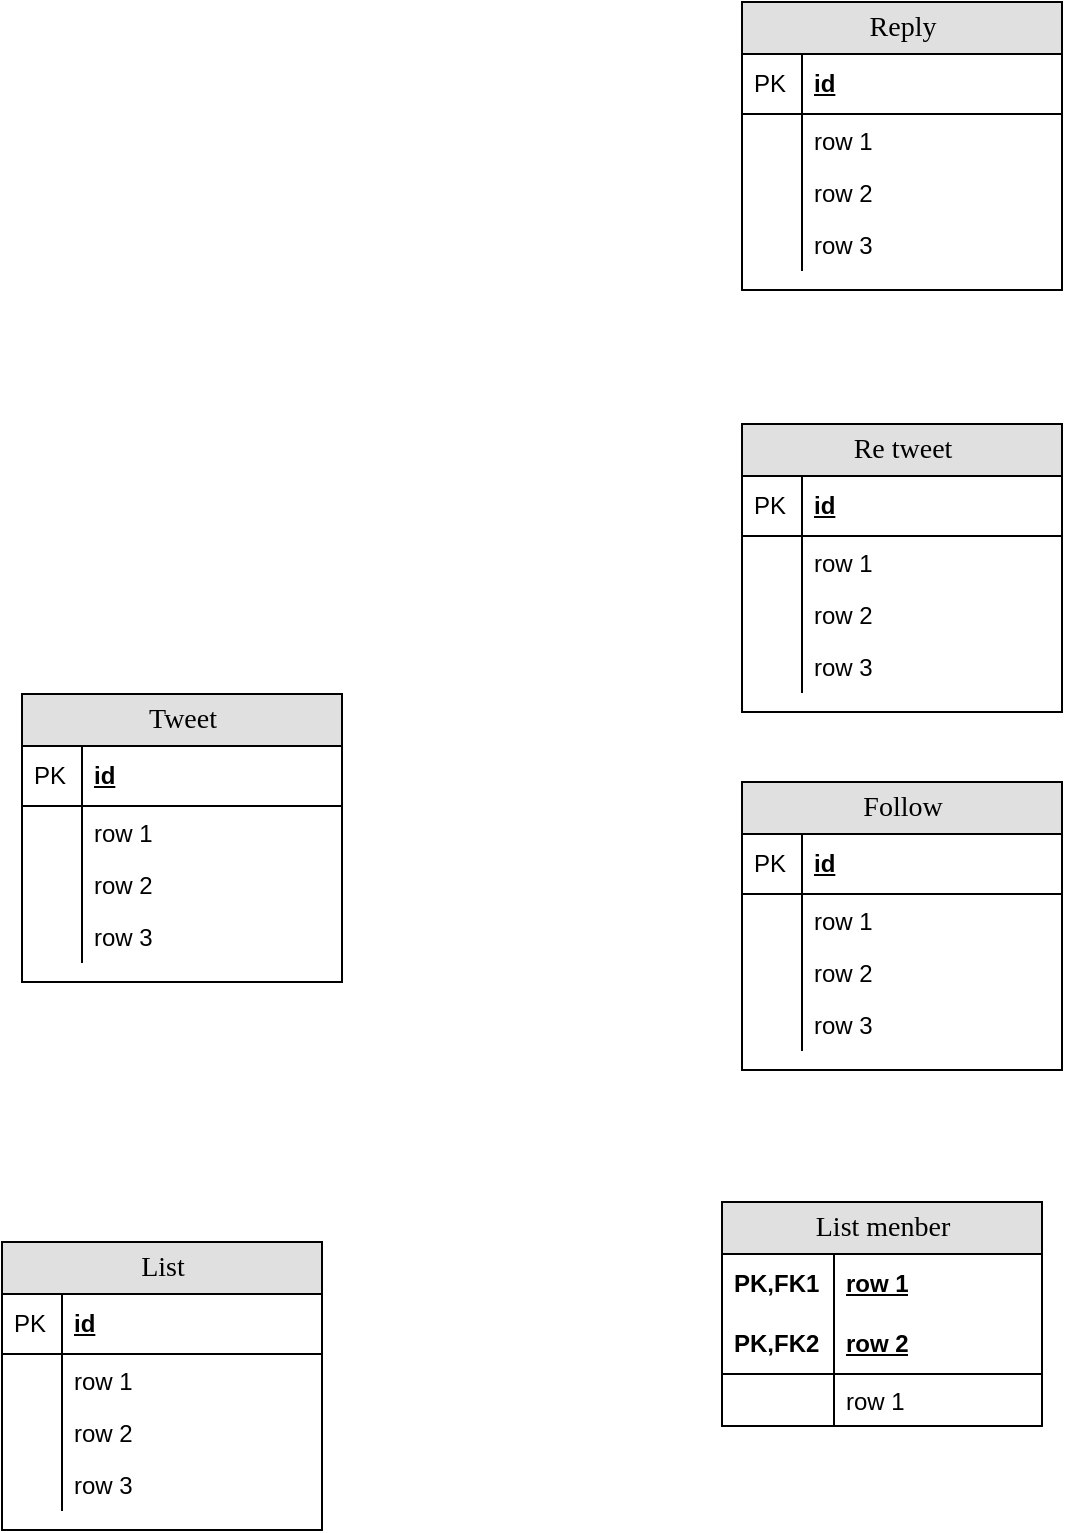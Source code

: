 <mxfile version="20.2.7" type="github">
  <diagram name="Page-1" id="e56a1550-8fbb-45ad-956c-1786394a9013">
    <mxGraphModel dx="419" dy="738" grid="1" gridSize="10" guides="1" tooltips="1" connect="1" arrows="1" fold="1" page="1" pageScale="1" pageWidth="1100" pageHeight="850" background="none" math="0" shadow="0">
      <root>
        <mxCell id="0" />
        <mxCell id="1" parent="0" />
        <mxCell id="2e49270ec7c68f3f-30" value="Tweet" style="swimlane;html=1;fontStyle=0;childLayout=stackLayout;horizontal=1;startSize=26;fillColor=#e0e0e0;horizontalStack=0;resizeParent=1;resizeLast=0;collapsible=1;marginBottom=0;swimlaneFillColor=#ffffff;align=center;rounded=0;shadow=0;comic=0;labelBackgroundColor=none;strokeWidth=1;fontFamily=Verdana;fontSize=14" parent="1" vertex="1">
          <mxGeometry x="500" y="416" width="160" height="144" as="geometry" />
        </mxCell>
        <mxCell id="2e49270ec7c68f3f-31" value="id" style="shape=partialRectangle;top=0;left=0;right=0;bottom=1;html=1;align=left;verticalAlign=middle;fillColor=none;spacingLeft=34;spacingRight=4;whiteSpace=wrap;overflow=hidden;rotatable=0;points=[[0,0.5],[1,0.5]];portConstraint=eastwest;dropTarget=0;fontStyle=5;" parent="2e49270ec7c68f3f-30" vertex="1">
          <mxGeometry y="26" width="160" height="30" as="geometry" />
        </mxCell>
        <mxCell id="2e49270ec7c68f3f-32" value="PK" style="shape=partialRectangle;top=0;left=0;bottom=0;html=1;fillColor=none;align=left;verticalAlign=middle;spacingLeft=4;spacingRight=4;whiteSpace=wrap;overflow=hidden;rotatable=0;points=[];portConstraint=eastwest;part=1;" parent="2e49270ec7c68f3f-31" vertex="1" connectable="0">
          <mxGeometry width="30" height="30" as="geometry" />
        </mxCell>
        <mxCell id="2e49270ec7c68f3f-33" value="row 1" style="shape=partialRectangle;top=0;left=0;right=0;bottom=0;html=1;align=left;verticalAlign=top;fillColor=none;spacingLeft=34;spacingRight=4;whiteSpace=wrap;overflow=hidden;rotatable=0;points=[[0,0.5],[1,0.5]];portConstraint=eastwest;dropTarget=0;" parent="2e49270ec7c68f3f-30" vertex="1">
          <mxGeometry y="56" width="160" height="26" as="geometry" />
        </mxCell>
        <mxCell id="2e49270ec7c68f3f-34" value="" style="shape=partialRectangle;top=0;left=0;bottom=0;html=1;fillColor=none;align=left;verticalAlign=top;spacingLeft=4;spacingRight=4;whiteSpace=wrap;overflow=hidden;rotatable=0;points=[];portConstraint=eastwest;part=1;" parent="2e49270ec7c68f3f-33" vertex="1" connectable="0">
          <mxGeometry width="30" height="26" as="geometry" />
        </mxCell>
        <mxCell id="2e49270ec7c68f3f-35" value="row 2" style="shape=partialRectangle;top=0;left=0;right=0;bottom=0;html=1;align=left;verticalAlign=top;fillColor=none;spacingLeft=34;spacingRight=4;whiteSpace=wrap;overflow=hidden;rotatable=0;points=[[0,0.5],[1,0.5]];portConstraint=eastwest;dropTarget=0;" parent="2e49270ec7c68f3f-30" vertex="1">
          <mxGeometry y="82" width="160" height="26" as="geometry" />
        </mxCell>
        <mxCell id="2e49270ec7c68f3f-36" value="" style="shape=partialRectangle;top=0;left=0;bottom=0;html=1;fillColor=none;align=left;verticalAlign=top;spacingLeft=4;spacingRight=4;whiteSpace=wrap;overflow=hidden;rotatable=0;points=[];portConstraint=eastwest;part=1;" parent="2e49270ec7c68f3f-35" vertex="1" connectable="0">
          <mxGeometry width="30" height="26" as="geometry" />
        </mxCell>
        <mxCell id="2e49270ec7c68f3f-37" value="row 3" style="shape=partialRectangle;top=0;left=0;right=0;bottom=0;html=1;align=left;verticalAlign=top;fillColor=none;spacingLeft=34;spacingRight=4;whiteSpace=wrap;overflow=hidden;rotatable=0;points=[[0,0.5],[1,0.5]];portConstraint=eastwest;dropTarget=0;" parent="2e49270ec7c68f3f-30" vertex="1">
          <mxGeometry y="108" width="160" height="26" as="geometry" />
        </mxCell>
        <mxCell id="2e49270ec7c68f3f-38" value="" style="shape=partialRectangle;top=0;left=0;bottom=0;html=1;fillColor=none;align=left;verticalAlign=top;spacingLeft=4;spacingRight=4;whiteSpace=wrap;overflow=hidden;rotatable=0;points=[];portConstraint=eastwest;part=1;" parent="2e49270ec7c68f3f-37" vertex="1" connectable="0">
          <mxGeometry width="30" height="26" as="geometry" />
        </mxCell>
        <mxCell id="2e49270ec7c68f3f-71" value="List menber" style="swimlane;html=1;fontStyle=0;childLayout=stackLayout;horizontal=1;startSize=26;fillColor=#e0e0e0;horizontalStack=0;resizeParent=1;resizeLast=0;collapsible=1;marginBottom=0;swimlaneFillColor=#ffffff;align=center;rounded=0;shadow=0;comic=0;labelBackgroundColor=none;strokeWidth=1;fontFamily=Verdana;fontSize=14" parent="1" vertex="1">
          <mxGeometry x="850" y="670" width="160" height="112" as="geometry" />
        </mxCell>
        <mxCell id="2e49270ec7c68f3f-72" value="row 1" style="shape=partialRectangle;top=0;left=0;right=0;bottom=0;html=1;align=left;verticalAlign=middle;fillColor=none;spacingLeft=60;spacingRight=4;whiteSpace=wrap;overflow=hidden;rotatable=0;points=[[0,0.5],[1,0.5]];portConstraint=eastwest;dropTarget=0;fontStyle=5;" parent="2e49270ec7c68f3f-71" vertex="1">
          <mxGeometry y="26" width="160" height="30" as="geometry" />
        </mxCell>
        <mxCell id="2e49270ec7c68f3f-73" value="PK,FK1" style="shape=partialRectangle;fontStyle=1;top=0;left=0;bottom=0;html=1;fillColor=none;align=left;verticalAlign=middle;spacingLeft=4;spacingRight=4;whiteSpace=wrap;overflow=hidden;rotatable=0;points=[];portConstraint=eastwest;part=1;" parent="2e49270ec7c68f3f-72" vertex="1" connectable="0">
          <mxGeometry width="56" height="30" as="geometry" />
        </mxCell>
        <mxCell id="2e49270ec7c68f3f-74" value="row 2" style="shape=partialRectangle;top=0;left=0;right=0;bottom=1;html=1;align=left;verticalAlign=middle;fillColor=none;spacingLeft=60;spacingRight=4;whiteSpace=wrap;overflow=hidden;rotatable=0;points=[[0,0.5],[1,0.5]];portConstraint=eastwest;dropTarget=0;fontStyle=5;" parent="2e49270ec7c68f3f-71" vertex="1">
          <mxGeometry y="56" width="160" height="30" as="geometry" />
        </mxCell>
        <mxCell id="2e49270ec7c68f3f-75" value="PK,FK2" style="shape=partialRectangle;fontStyle=1;top=0;left=0;bottom=0;html=1;fillColor=none;align=left;verticalAlign=middle;spacingLeft=4;spacingRight=4;whiteSpace=wrap;overflow=hidden;rotatable=0;points=[];portConstraint=eastwest;part=1;" parent="2e49270ec7c68f3f-74" vertex="1" connectable="0">
          <mxGeometry width="56" height="30" as="geometry" />
        </mxCell>
        <mxCell id="2e49270ec7c68f3f-76" value="row 1" style="shape=partialRectangle;top=0;left=0;right=0;bottom=0;html=1;align=left;verticalAlign=top;fillColor=none;spacingLeft=60;spacingRight=4;whiteSpace=wrap;overflow=hidden;rotatable=0;points=[[0,0.5],[1,0.5]];portConstraint=eastwest;dropTarget=0;" parent="2e49270ec7c68f3f-71" vertex="1">
          <mxGeometry y="86" width="160" height="26" as="geometry" />
        </mxCell>
        <mxCell id="2e49270ec7c68f3f-77" value="" style="shape=partialRectangle;top=0;left=0;bottom=0;html=1;fillColor=none;align=left;verticalAlign=top;spacingLeft=4;spacingRight=4;whiteSpace=wrap;overflow=hidden;rotatable=0;points=[];portConstraint=eastwest;part=1;" parent="2e49270ec7c68f3f-76" vertex="1" connectable="0">
          <mxGeometry width="56" height="26" as="geometry" />
        </mxCell>
        <mxCell id="Ewd2EQTAdTKHfzMQ1quz-3" value="List" style="swimlane;html=1;fontStyle=0;childLayout=stackLayout;horizontal=1;startSize=26;fillColor=#e0e0e0;horizontalStack=0;resizeParent=1;resizeLast=0;collapsible=1;marginBottom=0;swimlaneFillColor=#ffffff;align=center;rounded=0;shadow=0;comic=0;labelBackgroundColor=none;strokeWidth=1;fontFamily=Verdana;fontSize=14" parent="1" vertex="1">
          <mxGeometry x="490" y="690" width="160" height="144" as="geometry" />
        </mxCell>
        <mxCell id="Ewd2EQTAdTKHfzMQ1quz-4" value="id" style="shape=partialRectangle;top=0;left=0;right=0;bottom=1;html=1;align=left;verticalAlign=middle;fillColor=none;spacingLeft=34;spacingRight=4;whiteSpace=wrap;overflow=hidden;rotatable=0;points=[[0,0.5],[1,0.5]];portConstraint=eastwest;dropTarget=0;fontStyle=5;" parent="Ewd2EQTAdTKHfzMQ1quz-3" vertex="1">
          <mxGeometry y="26" width="160" height="30" as="geometry" />
        </mxCell>
        <mxCell id="Ewd2EQTAdTKHfzMQ1quz-5" value="PK" style="shape=partialRectangle;top=0;left=0;bottom=0;html=1;fillColor=none;align=left;verticalAlign=middle;spacingLeft=4;spacingRight=4;whiteSpace=wrap;overflow=hidden;rotatable=0;points=[];portConstraint=eastwest;part=1;" parent="Ewd2EQTAdTKHfzMQ1quz-4" vertex="1" connectable="0">
          <mxGeometry width="30" height="30" as="geometry" />
        </mxCell>
        <mxCell id="Ewd2EQTAdTKHfzMQ1quz-6" value="row 1" style="shape=partialRectangle;top=0;left=0;right=0;bottom=0;html=1;align=left;verticalAlign=top;fillColor=none;spacingLeft=34;spacingRight=4;whiteSpace=wrap;overflow=hidden;rotatable=0;points=[[0,0.5],[1,0.5]];portConstraint=eastwest;dropTarget=0;" parent="Ewd2EQTAdTKHfzMQ1quz-3" vertex="1">
          <mxGeometry y="56" width="160" height="26" as="geometry" />
        </mxCell>
        <mxCell id="Ewd2EQTAdTKHfzMQ1quz-7" value="" style="shape=partialRectangle;top=0;left=0;bottom=0;html=1;fillColor=none;align=left;verticalAlign=top;spacingLeft=4;spacingRight=4;whiteSpace=wrap;overflow=hidden;rotatable=0;points=[];portConstraint=eastwest;part=1;" parent="Ewd2EQTAdTKHfzMQ1quz-6" vertex="1" connectable="0">
          <mxGeometry width="30" height="26" as="geometry" />
        </mxCell>
        <mxCell id="Ewd2EQTAdTKHfzMQ1quz-8" value="row 2" style="shape=partialRectangle;top=0;left=0;right=0;bottom=0;html=1;align=left;verticalAlign=top;fillColor=none;spacingLeft=34;spacingRight=4;whiteSpace=wrap;overflow=hidden;rotatable=0;points=[[0,0.5],[1,0.5]];portConstraint=eastwest;dropTarget=0;" parent="Ewd2EQTAdTKHfzMQ1quz-3" vertex="1">
          <mxGeometry y="82" width="160" height="26" as="geometry" />
        </mxCell>
        <mxCell id="Ewd2EQTAdTKHfzMQ1quz-9" value="" style="shape=partialRectangle;top=0;left=0;bottom=0;html=1;fillColor=none;align=left;verticalAlign=top;spacingLeft=4;spacingRight=4;whiteSpace=wrap;overflow=hidden;rotatable=0;points=[];portConstraint=eastwest;part=1;" parent="Ewd2EQTAdTKHfzMQ1quz-8" vertex="1" connectable="0">
          <mxGeometry width="30" height="26" as="geometry" />
        </mxCell>
        <mxCell id="Ewd2EQTAdTKHfzMQ1quz-10" value="row 3" style="shape=partialRectangle;top=0;left=0;right=0;bottom=0;html=1;align=left;verticalAlign=top;fillColor=none;spacingLeft=34;spacingRight=4;whiteSpace=wrap;overflow=hidden;rotatable=0;points=[[0,0.5],[1,0.5]];portConstraint=eastwest;dropTarget=0;" parent="Ewd2EQTAdTKHfzMQ1quz-3" vertex="1">
          <mxGeometry y="108" width="160" height="26" as="geometry" />
        </mxCell>
        <mxCell id="Ewd2EQTAdTKHfzMQ1quz-11" value="" style="shape=partialRectangle;top=0;left=0;bottom=0;html=1;fillColor=none;align=left;verticalAlign=top;spacingLeft=4;spacingRight=4;whiteSpace=wrap;overflow=hidden;rotatable=0;points=[];portConstraint=eastwest;part=1;" parent="Ewd2EQTAdTKHfzMQ1quz-10" vertex="1" connectable="0">
          <mxGeometry width="30" height="26" as="geometry" />
        </mxCell>
        <mxCell id="Ewd2EQTAdTKHfzMQ1quz-12" value="Follow" style="swimlane;html=1;fontStyle=0;childLayout=stackLayout;horizontal=1;startSize=26;fillColor=#e0e0e0;horizontalStack=0;resizeParent=1;resizeLast=0;collapsible=1;marginBottom=0;swimlaneFillColor=#ffffff;align=center;rounded=0;shadow=0;comic=0;labelBackgroundColor=none;strokeWidth=1;fontFamily=Verdana;fontSize=14" parent="1" vertex="1">
          <mxGeometry x="860" y="460" width="160" height="144" as="geometry" />
        </mxCell>
        <mxCell id="Ewd2EQTAdTKHfzMQ1quz-13" value="id" style="shape=partialRectangle;top=0;left=0;right=0;bottom=1;html=1;align=left;verticalAlign=middle;fillColor=none;spacingLeft=34;spacingRight=4;whiteSpace=wrap;overflow=hidden;rotatable=0;points=[[0,0.5],[1,0.5]];portConstraint=eastwest;dropTarget=0;fontStyle=5;" parent="Ewd2EQTAdTKHfzMQ1quz-12" vertex="1">
          <mxGeometry y="26" width="160" height="30" as="geometry" />
        </mxCell>
        <mxCell id="Ewd2EQTAdTKHfzMQ1quz-14" value="PK" style="shape=partialRectangle;top=0;left=0;bottom=0;html=1;fillColor=none;align=left;verticalAlign=middle;spacingLeft=4;spacingRight=4;whiteSpace=wrap;overflow=hidden;rotatable=0;points=[];portConstraint=eastwest;part=1;" parent="Ewd2EQTAdTKHfzMQ1quz-13" vertex="1" connectable="0">
          <mxGeometry width="30" height="30" as="geometry" />
        </mxCell>
        <mxCell id="Ewd2EQTAdTKHfzMQ1quz-15" value="row 1" style="shape=partialRectangle;top=0;left=0;right=0;bottom=0;html=1;align=left;verticalAlign=top;fillColor=none;spacingLeft=34;spacingRight=4;whiteSpace=wrap;overflow=hidden;rotatable=0;points=[[0,0.5],[1,0.5]];portConstraint=eastwest;dropTarget=0;" parent="Ewd2EQTAdTKHfzMQ1quz-12" vertex="1">
          <mxGeometry y="56" width="160" height="26" as="geometry" />
        </mxCell>
        <mxCell id="Ewd2EQTAdTKHfzMQ1quz-16" value="" style="shape=partialRectangle;top=0;left=0;bottom=0;html=1;fillColor=none;align=left;verticalAlign=top;spacingLeft=4;spacingRight=4;whiteSpace=wrap;overflow=hidden;rotatable=0;points=[];portConstraint=eastwest;part=1;" parent="Ewd2EQTAdTKHfzMQ1quz-15" vertex="1" connectable="0">
          <mxGeometry width="30" height="26" as="geometry" />
        </mxCell>
        <mxCell id="Ewd2EQTAdTKHfzMQ1quz-17" value="row 2" style="shape=partialRectangle;top=0;left=0;right=0;bottom=0;html=1;align=left;verticalAlign=top;fillColor=none;spacingLeft=34;spacingRight=4;whiteSpace=wrap;overflow=hidden;rotatable=0;points=[[0,0.5],[1,0.5]];portConstraint=eastwest;dropTarget=0;" parent="Ewd2EQTAdTKHfzMQ1quz-12" vertex="1">
          <mxGeometry y="82" width="160" height="26" as="geometry" />
        </mxCell>
        <mxCell id="Ewd2EQTAdTKHfzMQ1quz-18" value="" style="shape=partialRectangle;top=0;left=0;bottom=0;html=1;fillColor=none;align=left;verticalAlign=top;spacingLeft=4;spacingRight=4;whiteSpace=wrap;overflow=hidden;rotatable=0;points=[];portConstraint=eastwest;part=1;" parent="Ewd2EQTAdTKHfzMQ1quz-17" vertex="1" connectable="0">
          <mxGeometry width="30" height="26" as="geometry" />
        </mxCell>
        <mxCell id="Ewd2EQTAdTKHfzMQ1quz-19" value="row 3" style="shape=partialRectangle;top=0;left=0;right=0;bottom=0;html=1;align=left;verticalAlign=top;fillColor=none;spacingLeft=34;spacingRight=4;whiteSpace=wrap;overflow=hidden;rotatable=0;points=[[0,0.5],[1,0.5]];portConstraint=eastwest;dropTarget=0;" parent="Ewd2EQTAdTKHfzMQ1quz-12" vertex="1">
          <mxGeometry y="108" width="160" height="26" as="geometry" />
        </mxCell>
        <mxCell id="Ewd2EQTAdTKHfzMQ1quz-20" value="" style="shape=partialRectangle;top=0;left=0;bottom=0;html=1;fillColor=none;align=left;verticalAlign=top;spacingLeft=4;spacingRight=4;whiteSpace=wrap;overflow=hidden;rotatable=0;points=[];portConstraint=eastwest;part=1;" parent="Ewd2EQTAdTKHfzMQ1quz-19" vertex="1" connectable="0">
          <mxGeometry width="30" height="26" as="geometry" />
        </mxCell>
        <mxCell id="Ewd2EQTAdTKHfzMQ1quz-21" value="Reply" style="swimlane;html=1;fontStyle=0;childLayout=stackLayout;horizontal=1;startSize=26;fillColor=#e0e0e0;horizontalStack=0;resizeParent=1;resizeLast=0;collapsible=1;marginBottom=0;swimlaneFillColor=#ffffff;align=center;rounded=0;shadow=0;comic=0;labelBackgroundColor=none;strokeWidth=1;fontFamily=Verdana;fontSize=14" parent="1" vertex="1">
          <mxGeometry x="860" y="70" width="160" height="144" as="geometry" />
        </mxCell>
        <mxCell id="Ewd2EQTAdTKHfzMQ1quz-22" value="id" style="shape=partialRectangle;top=0;left=0;right=0;bottom=1;html=1;align=left;verticalAlign=middle;fillColor=none;spacingLeft=34;spacingRight=4;whiteSpace=wrap;overflow=hidden;rotatable=0;points=[[0,0.5],[1,0.5]];portConstraint=eastwest;dropTarget=0;fontStyle=5;" parent="Ewd2EQTAdTKHfzMQ1quz-21" vertex="1">
          <mxGeometry y="26" width="160" height="30" as="geometry" />
        </mxCell>
        <mxCell id="Ewd2EQTAdTKHfzMQ1quz-23" value="PK" style="shape=partialRectangle;top=0;left=0;bottom=0;html=1;fillColor=none;align=left;verticalAlign=middle;spacingLeft=4;spacingRight=4;whiteSpace=wrap;overflow=hidden;rotatable=0;points=[];portConstraint=eastwest;part=1;" parent="Ewd2EQTAdTKHfzMQ1quz-22" vertex="1" connectable="0">
          <mxGeometry width="30" height="30" as="geometry" />
        </mxCell>
        <mxCell id="Ewd2EQTAdTKHfzMQ1quz-24" value="row 1" style="shape=partialRectangle;top=0;left=0;right=0;bottom=0;html=1;align=left;verticalAlign=top;fillColor=none;spacingLeft=34;spacingRight=4;whiteSpace=wrap;overflow=hidden;rotatable=0;points=[[0,0.5],[1,0.5]];portConstraint=eastwest;dropTarget=0;" parent="Ewd2EQTAdTKHfzMQ1quz-21" vertex="1">
          <mxGeometry y="56" width="160" height="26" as="geometry" />
        </mxCell>
        <mxCell id="Ewd2EQTAdTKHfzMQ1quz-25" value="" style="shape=partialRectangle;top=0;left=0;bottom=0;html=1;fillColor=none;align=left;verticalAlign=top;spacingLeft=4;spacingRight=4;whiteSpace=wrap;overflow=hidden;rotatable=0;points=[];portConstraint=eastwest;part=1;" parent="Ewd2EQTAdTKHfzMQ1quz-24" vertex="1" connectable="0">
          <mxGeometry width="30" height="26" as="geometry" />
        </mxCell>
        <mxCell id="Ewd2EQTAdTKHfzMQ1quz-26" value="row 2" style="shape=partialRectangle;top=0;left=0;right=0;bottom=0;html=1;align=left;verticalAlign=top;fillColor=none;spacingLeft=34;spacingRight=4;whiteSpace=wrap;overflow=hidden;rotatable=0;points=[[0,0.5],[1,0.5]];portConstraint=eastwest;dropTarget=0;" parent="Ewd2EQTAdTKHfzMQ1quz-21" vertex="1">
          <mxGeometry y="82" width="160" height="26" as="geometry" />
        </mxCell>
        <mxCell id="Ewd2EQTAdTKHfzMQ1quz-27" value="" style="shape=partialRectangle;top=0;left=0;bottom=0;html=1;fillColor=none;align=left;verticalAlign=top;spacingLeft=4;spacingRight=4;whiteSpace=wrap;overflow=hidden;rotatable=0;points=[];portConstraint=eastwest;part=1;" parent="Ewd2EQTAdTKHfzMQ1quz-26" vertex="1" connectable="0">
          <mxGeometry width="30" height="26" as="geometry" />
        </mxCell>
        <mxCell id="Ewd2EQTAdTKHfzMQ1quz-28" value="row 3" style="shape=partialRectangle;top=0;left=0;right=0;bottom=0;html=1;align=left;verticalAlign=top;fillColor=none;spacingLeft=34;spacingRight=4;whiteSpace=wrap;overflow=hidden;rotatable=0;points=[[0,0.5],[1,0.5]];portConstraint=eastwest;dropTarget=0;" parent="Ewd2EQTAdTKHfzMQ1quz-21" vertex="1">
          <mxGeometry y="108" width="160" height="26" as="geometry" />
        </mxCell>
        <mxCell id="Ewd2EQTAdTKHfzMQ1quz-29" value="" style="shape=partialRectangle;top=0;left=0;bottom=0;html=1;fillColor=none;align=left;verticalAlign=top;spacingLeft=4;spacingRight=4;whiteSpace=wrap;overflow=hidden;rotatable=0;points=[];portConstraint=eastwest;part=1;" parent="Ewd2EQTAdTKHfzMQ1quz-28" vertex="1" connectable="0">
          <mxGeometry width="30" height="26" as="geometry" />
        </mxCell>
        <mxCell id="Ewd2EQTAdTKHfzMQ1quz-30" value="Re tweet" style="swimlane;html=1;fontStyle=0;childLayout=stackLayout;horizontal=1;startSize=26;fillColor=#e0e0e0;horizontalStack=0;resizeParent=1;resizeLast=0;collapsible=1;marginBottom=0;swimlaneFillColor=#ffffff;align=center;rounded=0;shadow=0;comic=0;labelBackgroundColor=none;strokeWidth=1;fontFamily=Verdana;fontSize=14" parent="1" vertex="1">
          <mxGeometry x="860" y="281" width="160" height="144" as="geometry" />
        </mxCell>
        <mxCell id="Ewd2EQTAdTKHfzMQ1quz-31" value="id" style="shape=partialRectangle;top=0;left=0;right=0;bottom=1;html=1;align=left;verticalAlign=middle;fillColor=none;spacingLeft=34;spacingRight=4;whiteSpace=wrap;overflow=hidden;rotatable=0;points=[[0,0.5],[1,0.5]];portConstraint=eastwest;dropTarget=0;fontStyle=5;" parent="Ewd2EQTAdTKHfzMQ1quz-30" vertex="1">
          <mxGeometry y="26" width="160" height="30" as="geometry" />
        </mxCell>
        <mxCell id="Ewd2EQTAdTKHfzMQ1quz-32" value="PK" style="shape=partialRectangle;top=0;left=0;bottom=0;html=1;fillColor=none;align=left;verticalAlign=middle;spacingLeft=4;spacingRight=4;whiteSpace=wrap;overflow=hidden;rotatable=0;points=[];portConstraint=eastwest;part=1;" parent="Ewd2EQTAdTKHfzMQ1quz-31" vertex="1" connectable="0">
          <mxGeometry width="30" height="30" as="geometry" />
        </mxCell>
        <mxCell id="Ewd2EQTAdTKHfzMQ1quz-33" value="row 1" style="shape=partialRectangle;top=0;left=0;right=0;bottom=0;html=1;align=left;verticalAlign=top;fillColor=none;spacingLeft=34;spacingRight=4;whiteSpace=wrap;overflow=hidden;rotatable=0;points=[[0,0.5],[1,0.5]];portConstraint=eastwest;dropTarget=0;" parent="Ewd2EQTAdTKHfzMQ1quz-30" vertex="1">
          <mxGeometry y="56" width="160" height="26" as="geometry" />
        </mxCell>
        <mxCell id="Ewd2EQTAdTKHfzMQ1quz-34" value="" style="shape=partialRectangle;top=0;left=0;bottom=0;html=1;fillColor=none;align=left;verticalAlign=top;spacingLeft=4;spacingRight=4;whiteSpace=wrap;overflow=hidden;rotatable=0;points=[];portConstraint=eastwest;part=1;" parent="Ewd2EQTAdTKHfzMQ1quz-33" vertex="1" connectable="0">
          <mxGeometry width="30" height="26" as="geometry" />
        </mxCell>
        <mxCell id="Ewd2EQTAdTKHfzMQ1quz-35" value="row 2" style="shape=partialRectangle;top=0;left=0;right=0;bottom=0;html=1;align=left;verticalAlign=top;fillColor=none;spacingLeft=34;spacingRight=4;whiteSpace=wrap;overflow=hidden;rotatable=0;points=[[0,0.5],[1,0.5]];portConstraint=eastwest;dropTarget=0;" parent="Ewd2EQTAdTKHfzMQ1quz-30" vertex="1">
          <mxGeometry y="82" width="160" height="26" as="geometry" />
        </mxCell>
        <mxCell id="Ewd2EQTAdTKHfzMQ1quz-36" value="" style="shape=partialRectangle;top=0;left=0;bottom=0;html=1;fillColor=none;align=left;verticalAlign=top;spacingLeft=4;spacingRight=4;whiteSpace=wrap;overflow=hidden;rotatable=0;points=[];portConstraint=eastwest;part=1;" parent="Ewd2EQTAdTKHfzMQ1quz-35" vertex="1" connectable="0">
          <mxGeometry width="30" height="26" as="geometry" />
        </mxCell>
        <mxCell id="Ewd2EQTAdTKHfzMQ1quz-37" value="row 3" style="shape=partialRectangle;top=0;left=0;right=0;bottom=0;html=1;align=left;verticalAlign=top;fillColor=none;spacingLeft=34;spacingRight=4;whiteSpace=wrap;overflow=hidden;rotatable=0;points=[[0,0.5],[1,0.5]];portConstraint=eastwest;dropTarget=0;" parent="Ewd2EQTAdTKHfzMQ1quz-30" vertex="1">
          <mxGeometry y="108" width="160" height="26" as="geometry" />
        </mxCell>
        <mxCell id="Ewd2EQTAdTKHfzMQ1quz-38" value="" style="shape=partialRectangle;top=0;left=0;bottom=0;html=1;fillColor=none;align=left;verticalAlign=top;spacingLeft=4;spacingRight=4;whiteSpace=wrap;overflow=hidden;rotatable=0;points=[];portConstraint=eastwest;part=1;" parent="Ewd2EQTAdTKHfzMQ1quz-37" vertex="1" connectable="0">
          <mxGeometry width="30" height="26" as="geometry" />
        </mxCell>
      </root>
    </mxGraphModel>
  </diagram>
</mxfile>
